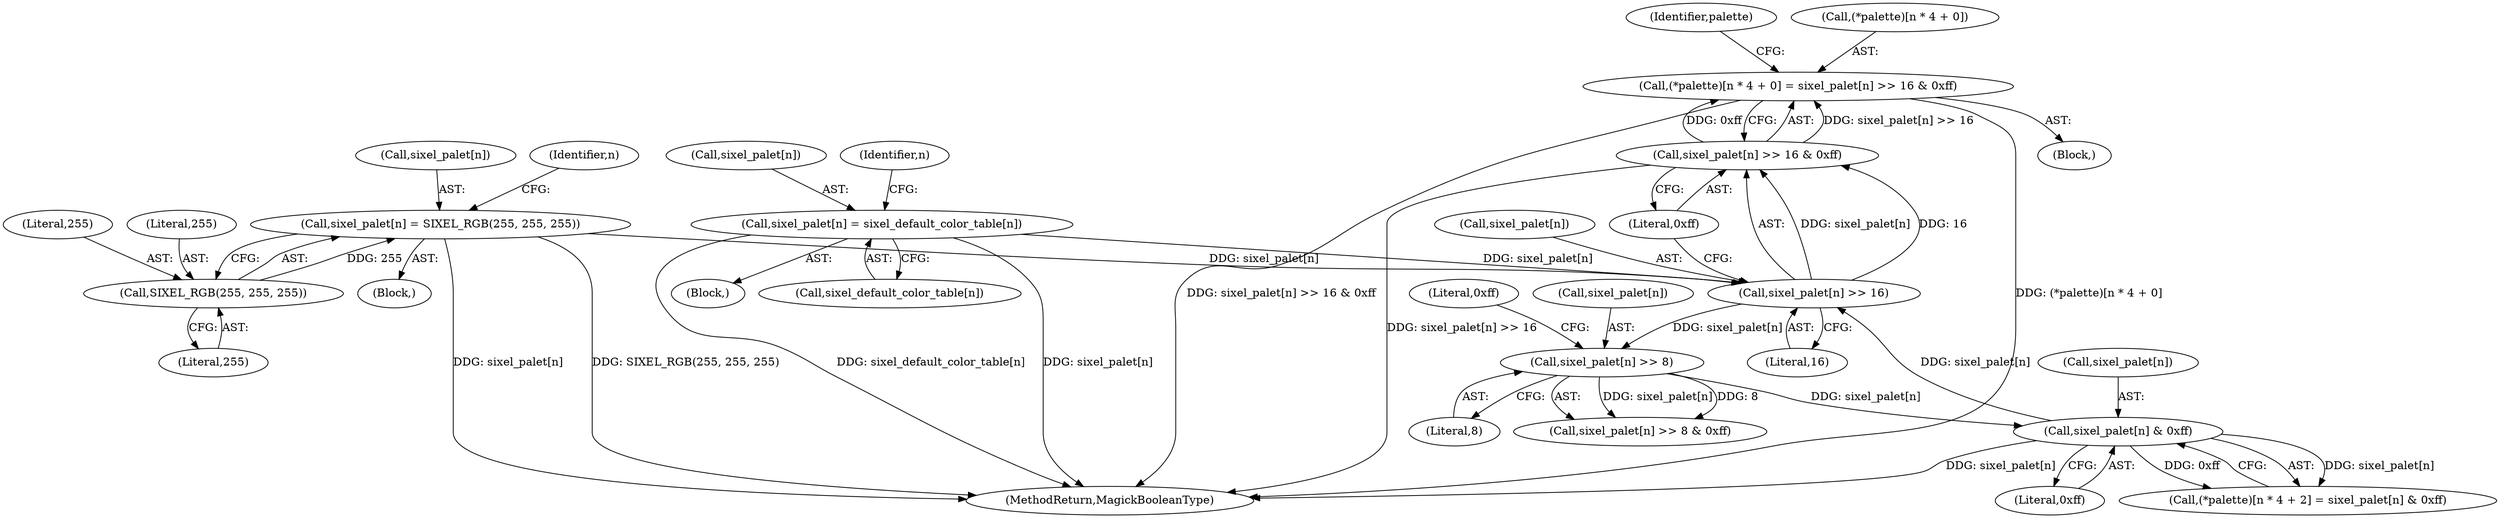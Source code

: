 digraph "0_ImageMagick_10b3823a7619ed22d42764733eb052c4159bc8c1_2@pointer" {
"1001380" [label="(Call,(*palette)[n * 4 + 0] = sixel_palet[n] >> 16 & 0xff)"];
"1001389" [label="(Call,sixel_palet[n] >> 16 & 0xff)"];
"1001390" [label="(Call,sixel_palet[n] >> 16)"];
"1001421" [label="(Call,sixel_palet[n] & 0xff)"];
"1001406" [label="(Call,sixel_palet[n] >> 8)"];
"1000307" [label="(Call,sixel_palet[n] = SIXEL_RGB(255, 255, 255))"];
"1000311" [label="(Call,SIXEL_RGB(255, 255, 255))"];
"1000223" [label="(Call,sixel_palet[n] = sixel_default_color_table[n])"];
"1001411" [label="(Literal,0xff)"];
"1000312" [label="(Literal,255)"];
"1001395" [label="(Literal,0xff)"];
"1000227" [label="(Call,sixel_default_color_table[n])"];
"1000307" [label="(Call,sixel_palet[n] = SIXEL_RGB(255, 255, 255))"];
"1000308" [label="(Call,sixel_palet[n])"];
"1000305" [label="(Identifier,n)"];
"1001422" [label="(Call,sixel_palet[n])"];
"1001421" [label="(Call,sixel_palet[n] & 0xff)"];
"1001407" [label="(Call,sixel_palet[n])"];
"1001394" [label="(Literal,16)"];
"1001406" [label="(Call,sixel_palet[n] >> 8)"];
"1000306" [label="(Block,)"];
"1001380" [label="(Call,(*palette)[n * 4 + 0] = sixel_palet[n] >> 16 & 0xff)"];
"1000224" [label="(Call,sixel_palet[n])"];
"1001399" [label="(Identifier,palette)"];
"1000311" [label="(Call,SIXEL_RGB(255, 255, 255))"];
"1000223" [label="(Call,sixel_palet[n] = sixel_default_color_table[n])"];
"1001425" [label="(Literal,0xff)"];
"1001412" [label="(Call,(*palette)[n * 4 + 2] = sixel_palet[n] & 0xff)"];
"1001438" [label="(MethodReturn,MagickBooleanType)"];
"1000313" [label="(Literal,255)"];
"1001381" [label="(Call,(*palette)[n * 4 + 0])"];
"1000221" [label="(Identifier,n)"];
"1001391" [label="(Call,sixel_palet[n])"];
"1000222" [label="(Block,)"];
"1001389" [label="(Call,sixel_palet[n] >> 16 & 0xff)"];
"1001405" [label="(Call,sixel_palet[n] >> 8 & 0xff)"];
"1001379" [label="(Block,)"];
"1000314" [label="(Literal,255)"];
"1001390" [label="(Call,sixel_palet[n] >> 16)"];
"1001410" [label="(Literal,8)"];
"1001380" -> "1001379"  [label="AST: "];
"1001380" -> "1001389"  [label="CFG: "];
"1001381" -> "1001380"  [label="AST: "];
"1001389" -> "1001380"  [label="AST: "];
"1001399" -> "1001380"  [label="CFG: "];
"1001380" -> "1001438"  [label="DDG: sixel_palet[n] >> 16 & 0xff"];
"1001380" -> "1001438"  [label="DDG: (*palette)[n * 4 + 0]"];
"1001389" -> "1001380"  [label="DDG: sixel_palet[n] >> 16"];
"1001389" -> "1001380"  [label="DDG: 0xff"];
"1001389" -> "1001395"  [label="CFG: "];
"1001390" -> "1001389"  [label="AST: "];
"1001395" -> "1001389"  [label="AST: "];
"1001389" -> "1001438"  [label="DDG: sixel_palet[n] >> 16"];
"1001390" -> "1001389"  [label="DDG: sixel_palet[n]"];
"1001390" -> "1001389"  [label="DDG: 16"];
"1001390" -> "1001394"  [label="CFG: "];
"1001391" -> "1001390"  [label="AST: "];
"1001394" -> "1001390"  [label="AST: "];
"1001395" -> "1001390"  [label="CFG: "];
"1001421" -> "1001390"  [label="DDG: sixel_palet[n]"];
"1000307" -> "1001390"  [label="DDG: sixel_palet[n]"];
"1000223" -> "1001390"  [label="DDG: sixel_palet[n]"];
"1001390" -> "1001406"  [label="DDG: sixel_palet[n]"];
"1001421" -> "1001412"  [label="AST: "];
"1001421" -> "1001425"  [label="CFG: "];
"1001422" -> "1001421"  [label="AST: "];
"1001425" -> "1001421"  [label="AST: "];
"1001412" -> "1001421"  [label="CFG: "];
"1001421" -> "1001438"  [label="DDG: sixel_palet[n]"];
"1001421" -> "1001412"  [label="DDG: sixel_palet[n]"];
"1001421" -> "1001412"  [label="DDG: 0xff"];
"1001406" -> "1001421"  [label="DDG: sixel_palet[n]"];
"1001406" -> "1001405"  [label="AST: "];
"1001406" -> "1001410"  [label="CFG: "];
"1001407" -> "1001406"  [label="AST: "];
"1001410" -> "1001406"  [label="AST: "];
"1001411" -> "1001406"  [label="CFG: "];
"1001406" -> "1001405"  [label="DDG: sixel_palet[n]"];
"1001406" -> "1001405"  [label="DDG: 8"];
"1000307" -> "1000306"  [label="AST: "];
"1000307" -> "1000311"  [label="CFG: "];
"1000308" -> "1000307"  [label="AST: "];
"1000311" -> "1000307"  [label="AST: "];
"1000305" -> "1000307"  [label="CFG: "];
"1000307" -> "1001438"  [label="DDG: SIXEL_RGB(255, 255, 255)"];
"1000307" -> "1001438"  [label="DDG: sixel_palet[n]"];
"1000311" -> "1000307"  [label="DDG: 255"];
"1000311" -> "1000314"  [label="CFG: "];
"1000312" -> "1000311"  [label="AST: "];
"1000313" -> "1000311"  [label="AST: "];
"1000314" -> "1000311"  [label="AST: "];
"1000223" -> "1000222"  [label="AST: "];
"1000223" -> "1000227"  [label="CFG: "];
"1000224" -> "1000223"  [label="AST: "];
"1000227" -> "1000223"  [label="AST: "];
"1000221" -> "1000223"  [label="CFG: "];
"1000223" -> "1001438"  [label="DDG: sixel_default_color_table[n]"];
"1000223" -> "1001438"  [label="DDG: sixel_palet[n]"];
}
